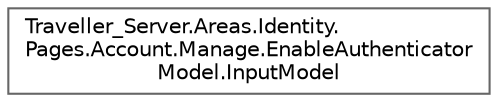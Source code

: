 digraph "Graphical Class Hierarchy"
{
 // LATEX_PDF_SIZE
  bgcolor="transparent";
  edge [fontname=Helvetica,fontsize=10,labelfontname=Helvetica,labelfontsize=10];
  node [fontname=Helvetica,fontsize=10,shape=box,height=0.2,width=0.4];
  rankdir="LR";
  Node0 [label="Traveller_Server.Areas.Identity.\lPages.Account.Manage.EnableAuthenticator\lModel.InputModel",height=0.2,width=0.4,color="grey40", fillcolor="white", style="filled",URL="$class_traveller___server_1_1_areas_1_1_identity_1_1_pages_1_1_account_1_1_manage_1_1_enable_authenticator_model_1_1_input_model.html",tooltip="This API supports the ASP.NET Core Identity default UI infrastructure and is not intended to be used ..."];
}
